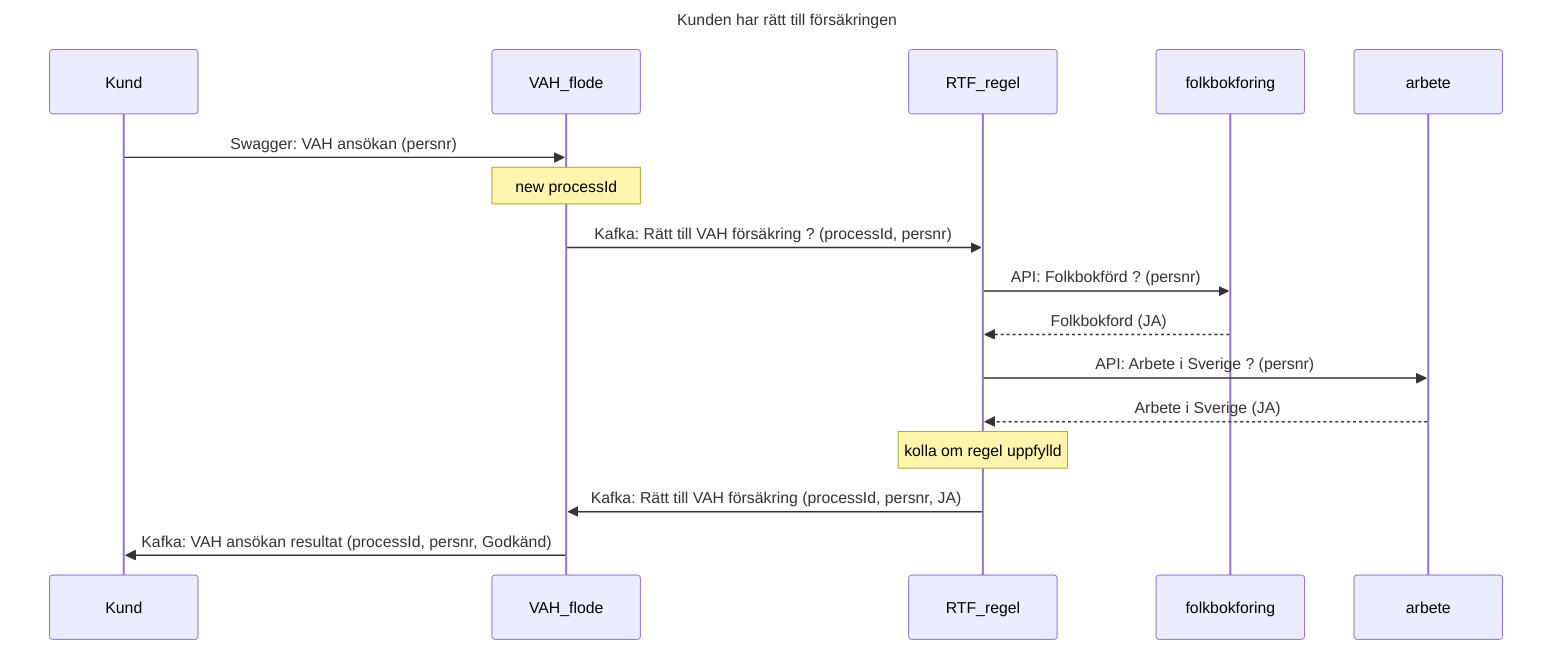 sequenceDiagram
    title Kunden har rätt till försäkringen
    participant Kund
    participant VAH_flode
    participant RTF_regel
    participant folkbokforing
    participant arbete

    Kund ->> VAH_flode: Swagger: VAH ansökan (persnr)
    note over VAH_flode: new processId
    VAH_flode ->> RTF_regel: Kafka: Rätt till VAH försäkring ? (processId, persnr)
    RTF_regel ->> folkbokforing: API: Folkbokförd ? (persnr)
    folkbokforing -->> RTF_regel: Folkbokford (JA)
    RTF_regel ->> arbete: API:  Arbete i Sverige ? (persnr)
    arbete -->> RTF_regel: Arbete i Sverige (JA)
    note over RTF_regel: kolla om regel uppfylld
    RTF_regel ->> VAH_flode: Kafka: Rätt till VAH försäkring (processId, persnr, JA)
    VAH_flode ->> Kund: Kafka: VAH ansökan resultat (processId, persnr, Godkänd)